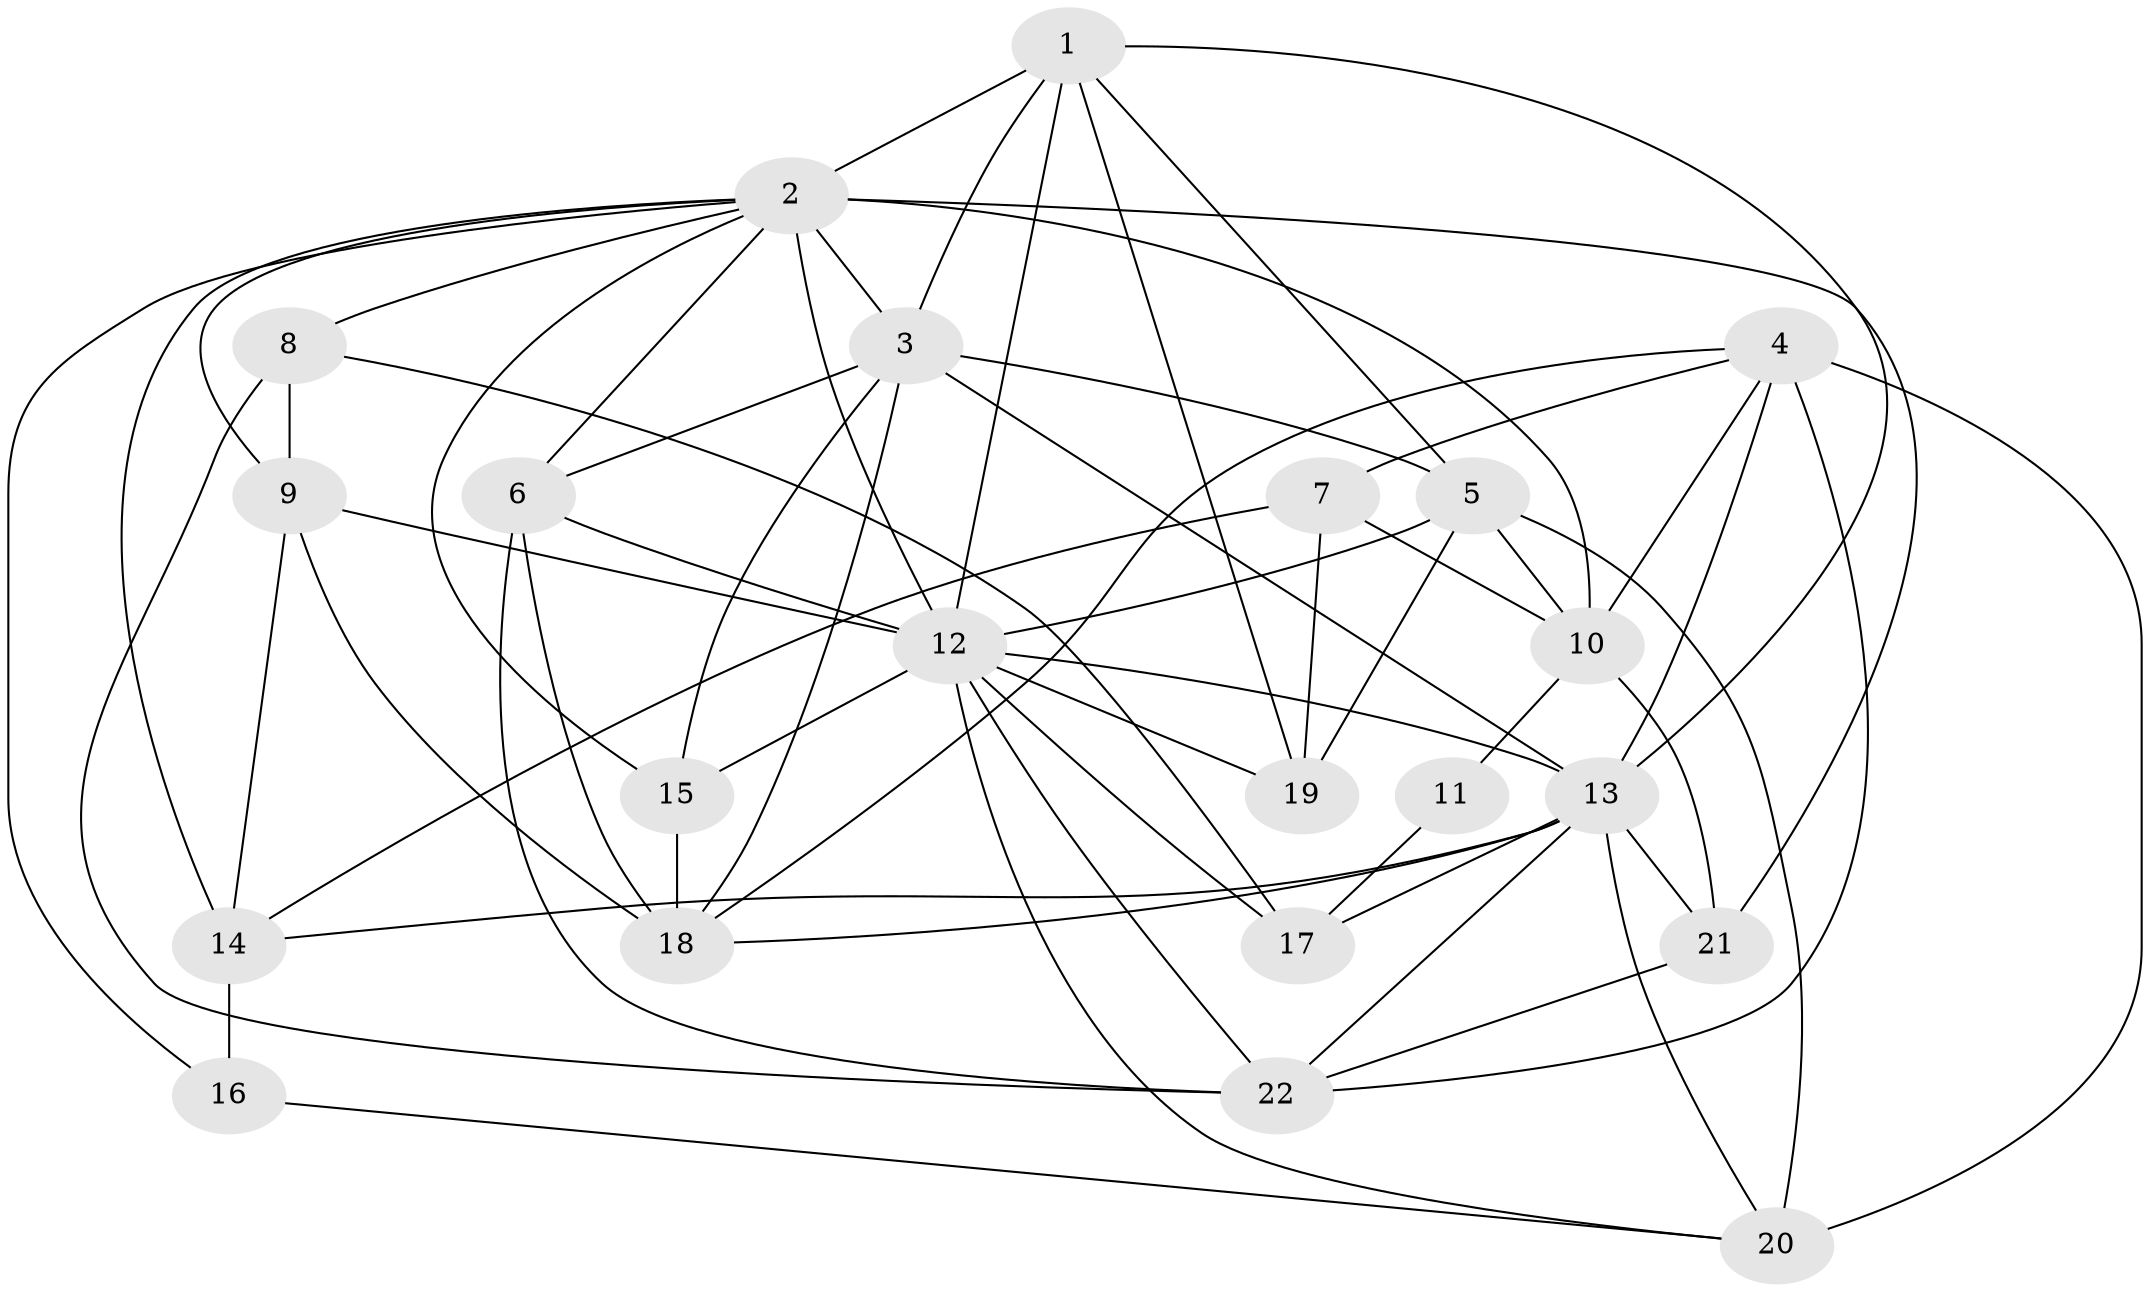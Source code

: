 // original degree distribution, {6: 0.09375, 5: 0.140625, 8: 0.03125, 7: 0.015625, 4: 0.28125, 3: 0.265625, 2: 0.15625, 9: 0.015625}
// Generated by graph-tools (version 1.1) at 2025/51/03/04/25 22:51:09]
// undirected, 22 vertices, 62 edges
graph export_dot {
  node [color=gray90,style=filled];
  1;
  2;
  3;
  4;
  5;
  6;
  7;
  8;
  9;
  10;
  11;
  12;
  13;
  14;
  15;
  16;
  17;
  18;
  19;
  20;
  21;
  22;
  1 -- 2 [weight=1.0];
  1 -- 3 [weight=1.0];
  1 -- 5 [weight=1.0];
  1 -- 12 [weight=2.0];
  1 -- 13 [weight=2.0];
  1 -- 19 [weight=1.0];
  2 -- 3 [weight=1.0];
  2 -- 6 [weight=2.0];
  2 -- 8 [weight=1.0];
  2 -- 9 [weight=1.0];
  2 -- 10 [weight=5.0];
  2 -- 12 [weight=2.0];
  2 -- 14 [weight=1.0];
  2 -- 15 [weight=1.0];
  2 -- 16 [weight=1.0];
  2 -- 21 [weight=1.0];
  3 -- 5 [weight=1.0];
  3 -- 6 [weight=1.0];
  3 -- 13 [weight=2.0];
  3 -- 15 [weight=1.0];
  3 -- 18 [weight=2.0];
  4 -- 7 [weight=1.0];
  4 -- 10 [weight=1.0];
  4 -- 13 [weight=1.0];
  4 -- 18 [weight=1.0];
  4 -- 20 [weight=1.0];
  4 -- 22 [weight=1.0];
  5 -- 10 [weight=1.0];
  5 -- 12 [weight=2.0];
  5 -- 19 [weight=1.0];
  5 -- 20 [weight=2.0];
  6 -- 12 [weight=1.0];
  6 -- 18 [weight=3.0];
  6 -- 22 [weight=1.0];
  7 -- 10 [weight=1.0];
  7 -- 14 [weight=1.0];
  7 -- 19 [weight=1.0];
  8 -- 9 [weight=1.0];
  8 -- 17 [weight=1.0];
  8 -- 22 [weight=1.0];
  9 -- 12 [weight=3.0];
  9 -- 14 [weight=2.0];
  9 -- 18 [weight=1.0];
  10 -- 11 [weight=1.0];
  10 -- 21 [weight=1.0];
  11 -- 17 [weight=1.0];
  12 -- 13 [weight=1.0];
  12 -- 15 [weight=1.0];
  12 -- 17 [weight=1.0];
  12 -- 19 [weight=1.0];
  12 -- 20 [weight=1.0];
  12 -- 22 [weight=1.0];
  13 -- 14 [weight=1.0];
  13 -- 17 [weight=1.0];
  13 -- 18 [weight=1.0];
  13 -- 20 [weight=1.0];
  13 -- 21 [weight=1.0];
  13 -- 22 [weight=1.0];
  14 -- 16 [weight=1.0];
  15 -- 18 [weight=1.0];
  16 -- 20 [weight=1.0];
  21 -- 22 [weight=1.0];
}
